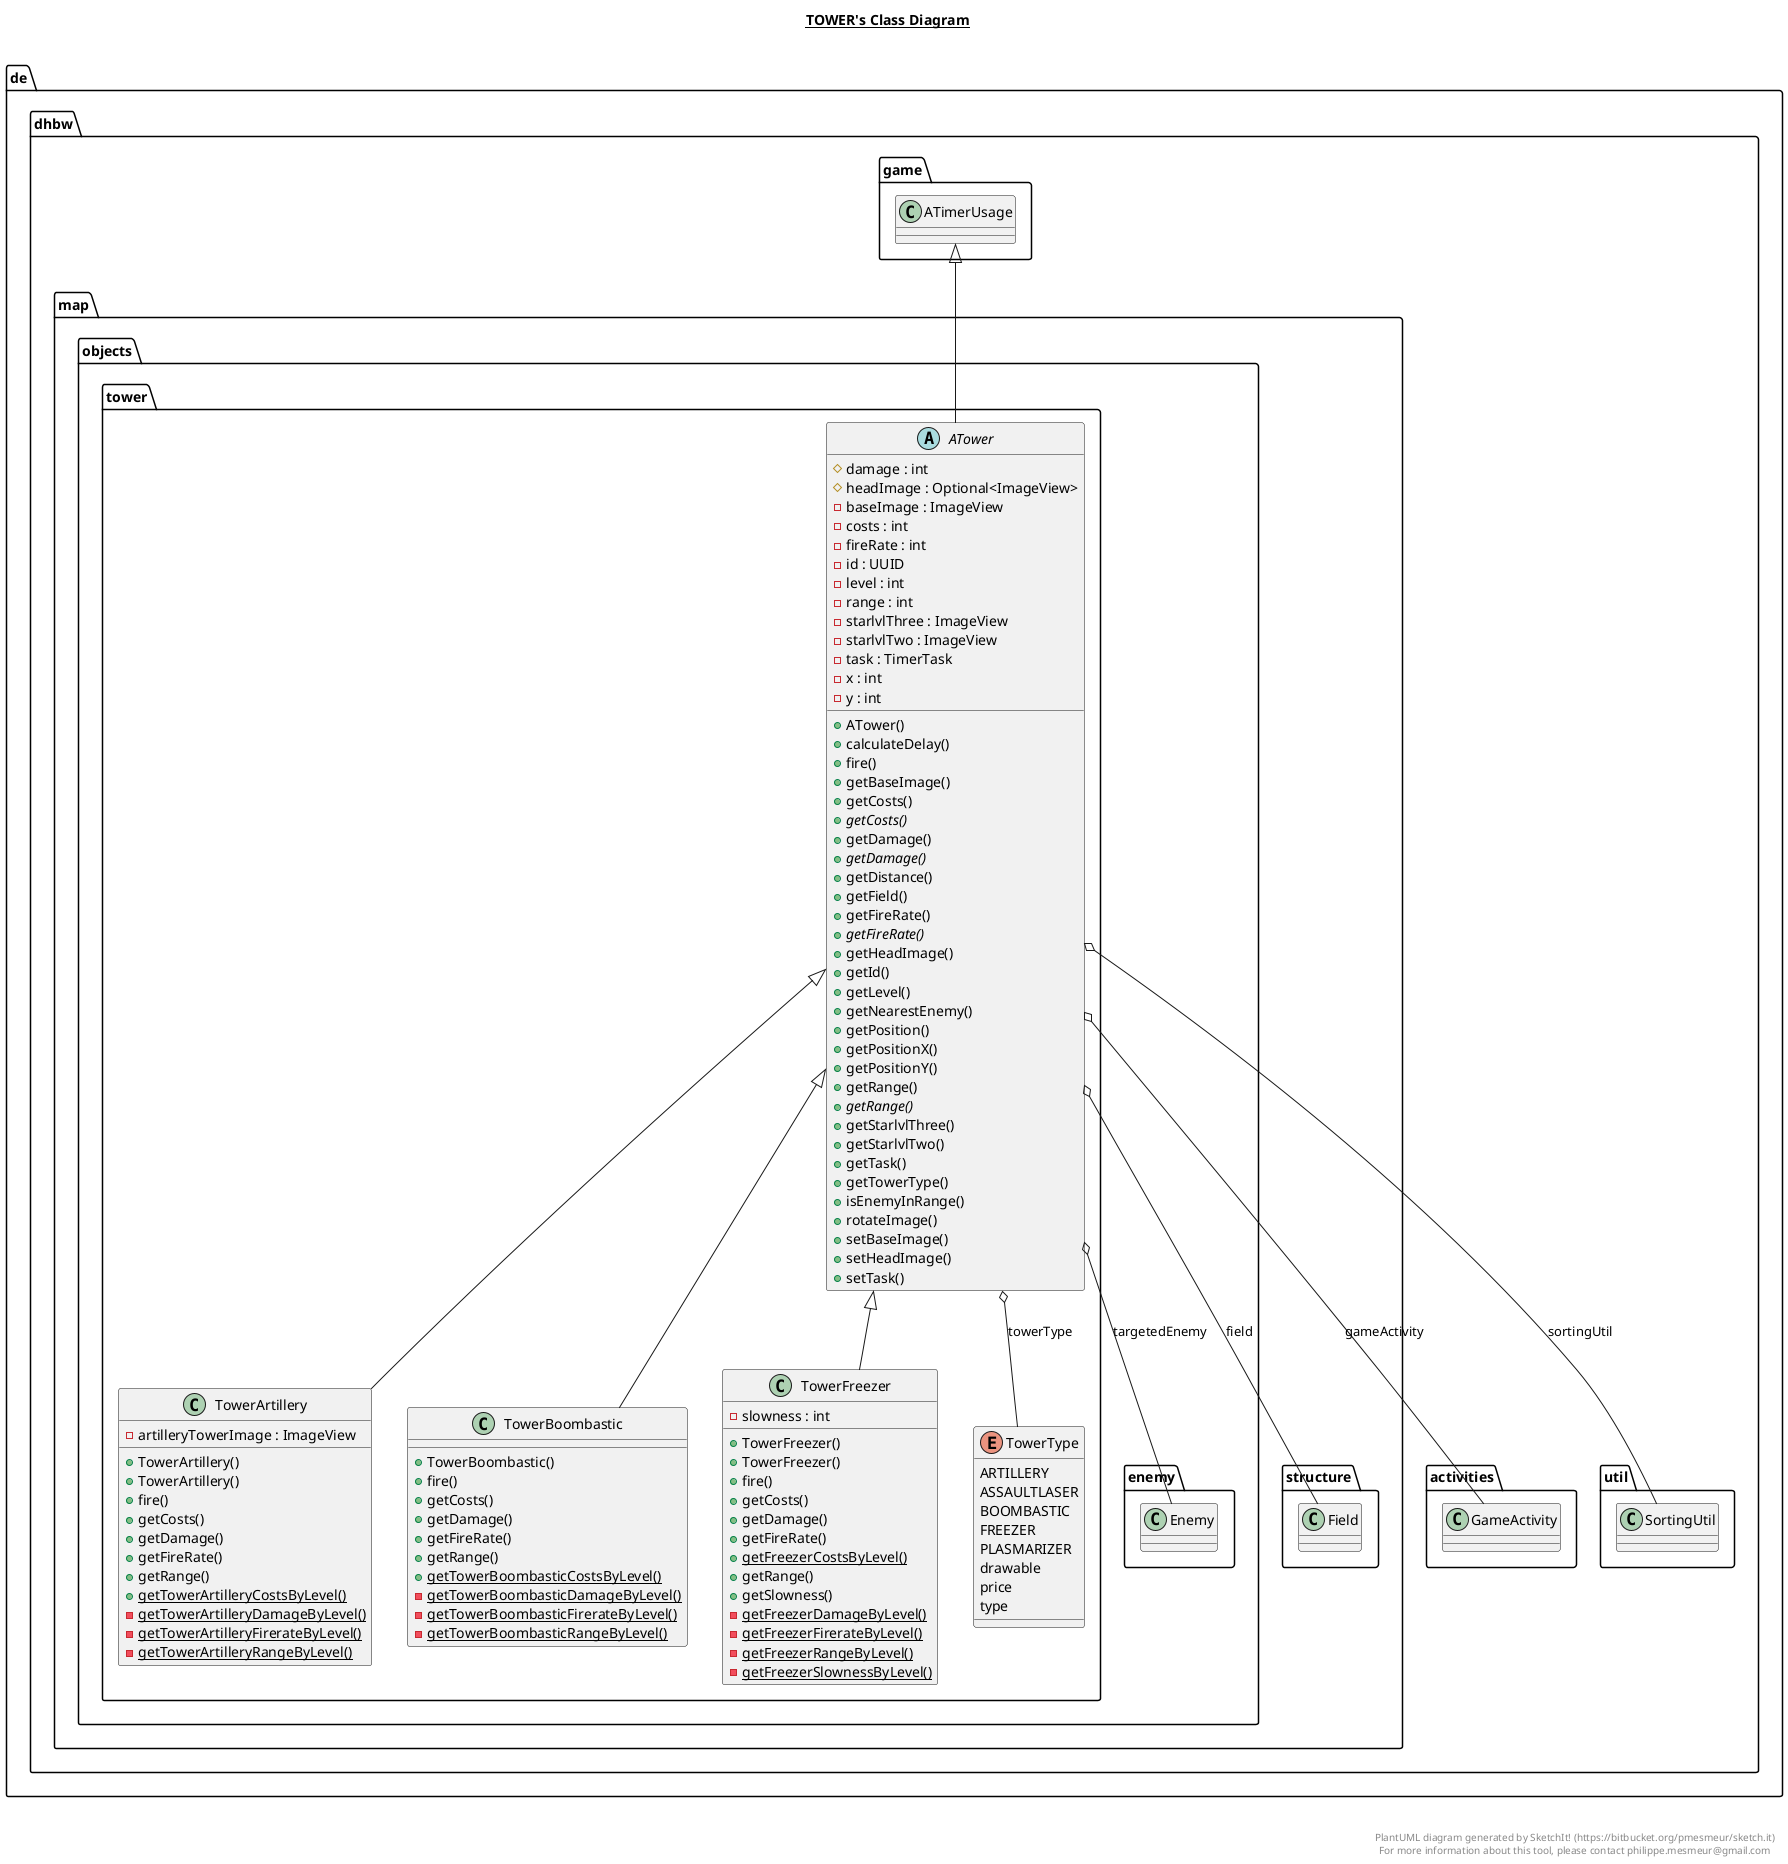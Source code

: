 @startuml

title __TOWER's Class Diagram__\n

  namespace de.dhbw {
    namespace map.objects.tower {
      abstract class de.dhbw.map.objects.tower.ATower {
          # damage : int
          # headImage : Optional<ImageView>
          - baseImage : ImageView
          - costs : int
          - fireRate : int
          - id : UUID
          - level : int
          - range : int
          - starlvlThree : ImageView
          - starlvlTwo : ImageView
          - task : TimerTask
          - x : int
          - y : int
          + ATower()
          + calculateDelay()
          + fire()
          + getBaseImage()
          + getCosts()
          {abstract} + getCosts()
          + getDamage()
          {abstract} + getDamage()
          + getDistance()
          + getField()
          + getFireRate()
          {abstract} + getFireRate()
          + getHeadImage()
          + getId()
          + getLevel()
          + getNearestEnemy()
          + getPosition()
          + getPositionX()
          + getPositionY()
          + getRange()
          {abstract} + getRange()
          + getStarlvlThree()
          + getStarlvlTwo()
          + getTask()
          + getTowerType()
          + isEnemyInRange()
          + rotateImage()
          + setBaseImage()
          + setHeadImage()
          + setTask()
      }
    }
  }
  

  namespace de.dhbw {
    namespace map.objects.tower {
      class de.dhbw.map.objects.tower.TowerArtillery {
          - artilleryTowerImage : ImageView
          + TowerArtillery()
          + TowerArtillery()
          + fire()
          + getCosts()
          + getDamage()
          + getFireRate()
          + getRange()
          {static} + getTowerArtilleryCostsByLevel()
          {static} - getTowerArtilleryDamageByLevel()
          {static} - getTowerArtilleryFirerateByLevel()
          {static} - getTowerArtilleryRangeByLevel()
      }
    }
  }
  

  namespace de.dhbw {
    namespace map.objects.tower {
      class de.dhbw.map.objects.tower.TowerBoombastic {
          + TowerBoombastic()
          + fire()
          + getCosts()
          + getDamage()
          + getFireRate()
          + getRange()
          {static} + getTowerBoombasticCostsByLevel()
          {static} - getTowerBoombasticDamageByLevel()
          {static} - getTowerBoombasticFirerateByLevel()
          {static} - getTowerBoombasticRangeByLevel()
      }
    }
  }
  

  namespace de.dhbw {
    namespace map.objects.tower {
      class de.dhbw.map.objects.tower.TowerFreezer {
          - slowness : int
          + TowerFreezer()
          + TowerFreezer()
          + fire()
          + getCosts()
          + getDamage()
          + getFireRate()
          {static} + getFreezerCostsByLevel()
          + getRange()
          + getSlowness()
          {static} - getFreezerDamageByLevel()
          {static} - getFreezerFirerateByLevel()
          {static} - getFreezerRangeByLevel()
          {static} - getFreezerSlownessByLevel()
      }
    }
  }
  

  namespace de.dhbw {
    namespace map.objects.tower {
      enum TowerType {
        ARTILLERY
        ASSAULTLASER
        BOOMBASTIC
        FREEZER
        PLASMARIZER
        drawable
        price
        type
      }
    }
  }
  

  de.dhbw.map.objects.tower.ATower -up-|> de.dhbw.game.ATimerUsage
  de.dhbw.map.objects.tower.ATower o-- de.dhbw.activities.GameActivity : gameActivity
  de.dhbw.map.objects.tower.ATower o-- de.dhbw.map.objects.enemy.Enemy : targetedEnemy
  de.dhbw.map.objects.tower.ATower o-- de.dhbw.map.structure.Field : field
  de.dhbw.map.objects.tower.ATower o-- de.dhbw.util.SortingUtil : sortingUtil
  de.dhbw.map.objects.tower.ATower o-- de.dhbw.map.objects.tower.TowerType : towerType
  de.dhbw.map.objects.tower.TowerArtillery -up-|> de.dhbw.map.objects.tower.ATower
  de.dhbw.map.objects.tower.TowerBoombastic -up-|> de.dhbw.map.objects.tower.ATower
  de.dhbw.map.objects.tower.TowerFreezer -up-|> de.dhbw.map.objects.tower.ATower


right footer


PlantUML diagram generated by SketchIt! (https://bitbucket.org/pmesmeur/sketch.it)
For more information about this tool, please contact philippe.mesmeur@gmail.com
endfooter

@enduml

